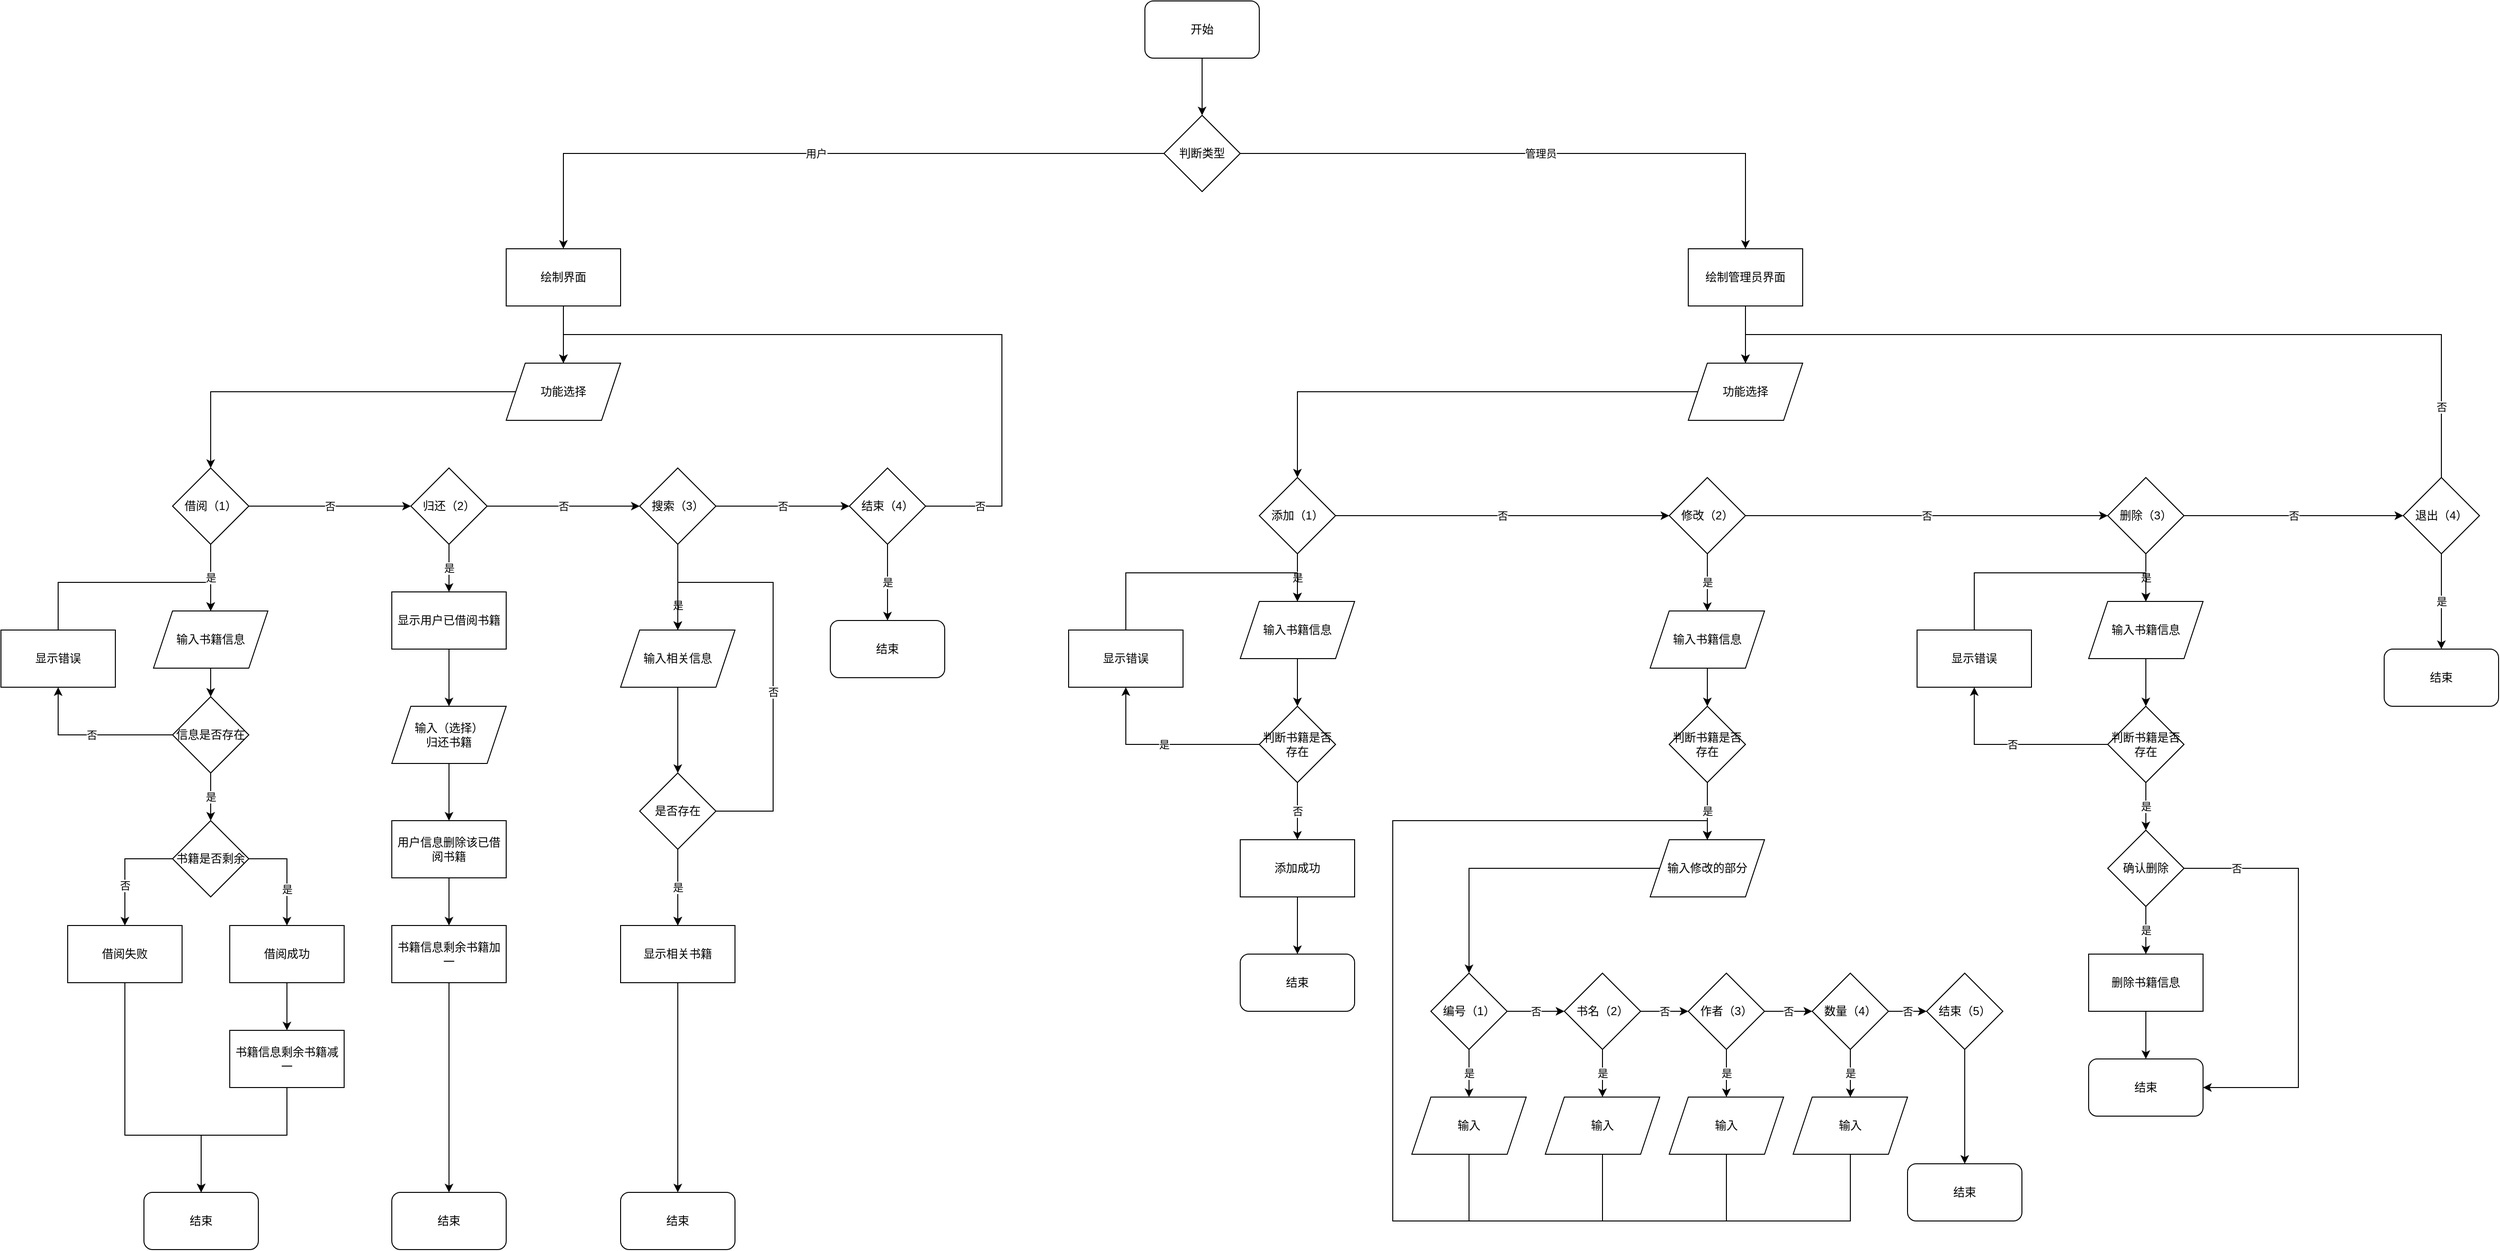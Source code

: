 <mxfile version="21.0.6" type="device"><diagram name="第 1 页" id="HUHjKIrrFAE_fPB4a0HH"><mxGraphModel dx="4841" dy="1838" grid="0" gridSize="10" guides="1" tooltips="1" connect="1" arrows="1" fold="1" page="1" pageScale="1" pageWidth="827" pageHeight="1169" math="0" shadow="0"><root><mxCell id="0"/><mxCell id="1" parent="0"/><mxCell id="po05MdUlDUK1W6Jl3Yrz-3" style="edgeStyle=orthogonalEdgeStyle;rounded=0;orthogonalLoop=1;jettySize=auto;html=1;" edge="1" parent="1" source="po05MdUlDUK1W6Jl3Yrz-1" target="po05MdUlDUK1W6Jl3Yrz-2"><mxGeometry relative="1" as="geometry"/></mxCell><mxCell id="po05MdUlDUK1W6Jl3Yrz-1" value="开始" style="rounded=1;whiteSpace=wrap;html=1;" vertex="1" parent="1"><mxGeometry x="300" y="120" width="120" height="60" as="geometry"/></mxCell><mxCell id="po05MdUlDUK1W6Jl3Yrz-5" value="用户" style="edgeStyle=orthogonalEdgeStyle;rounded=0;orthogonalLoop=1;jettySize=auto;html=1;" edge="1" parent="1" source="po05MdUlDUK1W6Jl3Yrz-2" target="po05MdUlDUK1W6Jl3Yrz-72"><mxGeometry relative="1" as="geometry"><mxPoint x="-126.0" y="392" as="targetPoint"/></mxGeometry></mxCell><mxCell id="po05MdUlDUK1W6Jl3Yrz-14" value="管理员" style="edgeStyle=orthogonalEdgeStyle;rounded=0;orthogonalLoop=1;jettySize=auto;html=1;" edge="1" parent="1" source="po05MdUlDUK1W6Jl3Yrz-2" target="po05MdUlDUK1W6Jl3Yrz-13"><mxGeometry relative="1" as="geometry"><Array as="points"><mxPoint x="930" y="280"/></Array></mxGeometry></mxCell><mxCell id="po05MdUlDUK1W6Jl3Yrz-2" value="判断类型" style="rhombus;whiteSpace=wrap;html=1;" vertex="1" parent="1"><mxGeometry x="320" y="240" width="80" height="80" as="geometry"/></mxCell><mxCell id="po05MdUlDUK1W6Jl3Yrz-107" style="edgeStyle=orthogonalEdgeStyle;rounded=0;orthogonalLoop=1;jettySize=auto;html=1;" edge="1" parent="1" source="po05MdUlDUK1W6Jl3Yrz-13" target="po05MdUlDUK1W6Jl3Yrz-106"><mxGeometry relative="1" as="geometry"/></mxCell><mxCell id="po05MdUlDUK1W6Jl3Yrz-13" value="绘制管理员界面" style="rounded=0;whiteSpace=wrap;html=1;gradientColor=none;glass=0;shadow=0;" vertex="1" parent="1"><mxGeometry x="870" y="380" width="120" height="60" as="geometry"/></mxCell><mxCell id="po05MdUlDUK1W6Jl3Yrz-75" style="edgeStyle=orthogonalEdgeStyle;rounded=0;orthogonalLoop=1;jettySize=auto;html=1;" edge="1" parent="1" source="po05MdUlDUK1W6Jl3Yrz-71" target="po05MdUlDUK1W6Jl3Yrz-74"><mxGeometry relative="1" as="geometry"/></mxCell><mxCell id="po05MdUlDUK1W6Jl3Yrz-71" value="功能选择" style="shape=parallelogram;perimeter=parallelogramPerimeter;whiteSpace=wrap;html=1;fixedSize=1;" vertex="1" parent="1"><mxGeometry x="-370" y="500" width="120" height="60" as="geometry"/></mxCell><mxCell id="po05MdUlDUK1W6Jl3Yrz-73" style="edgeStyle=orthogonalEdgeStyle;rounded=0;orthogonalLoop=1;jettySize=auto;html=1;" edge="1" parent="1" source="po05MdUlDUK1W6Jl3Yrz-72" target="po05MdUlDUK1W6Jl3Yrz-71"><mxGeometry relative="1" as="geometry"/></mxCell><mxCell id="po05MdUlDUK1W6Jl3Yrz-72" value="绘制界面" style="rounded=0;whiteSpace=wrap;html=1;" vertex="1" parent="1"><mxGeometry x="-370" y="380" width="120" height="60" as="geometry"/></mxCell><mxCell id="po05MdUlDUK1W6Jl3Yrz-78" value="否" style="edgeStyle=orthogonalEdgeStyle;rounded=0;orthogonalLoop=1;jettySize=auto;html=1;" edge="1" parent="1" source="po05MdUlDUK1W6Jl3Yrz-74" target="po05MdUlDUK1W6Jl3Yrz-77"><mxGeometry relative="1" as="geometry"/></mxCell><mxCell id="po05MdUlDUK1W6Jl3Yrz-91" value="否" style="edgeStyle=orthogonalEdgeStyle;rounded=0;orthogonalLoop=1;jettySize=auto;html=1;" edge="1" parent="1" source="po05MdUlDUK1W6Jl3Yrz-77" target="po05MdUlDUK1W6Jl3Yrz-90"><mxGeometry relative="1" as="geometry"/></mxCell><mxCell id="po05MdUlDUK1W6Jl3Yrz-102" value="结束" style="rounded=1;whiteSpace=wrap;html=1;" vertex="1" parent="1"><mxGeometry x="400" y="1120" width="120" height="60" as="geometry"/></mxCell><mxCell id="po05MdUlDUK1W6Jl3Yrz-103" value="" style="group" vertex="1" connectable="0" parent="1"><mxGeometry x="-250" y="610" width="220" height="540" as="geometry"/></mxCell><mxCell id="po05MdUlDUK1W6Jl3Yrz-90" value="搜索（3）" style="rhombus;whiteSpace=wrap;html=1;" vertex="1" parent="po05MdUlDUK1W6Jl3Yrz-103"><mxGeometry x="20" width="80" height="80" as="geometry"/></mxCell><mxCell id="po05MdUlDUK1W6Jl3Yrz-92" value="输入相关信息" style="shape=parallelogram;perimeter=parallelogramPerimeter;whiteSpace=wrap;html=1;fixedSize=1;" vertex="1" parent="po05MdUlDUK1W6Jl3Yrz-103"><mxGeometry y="170" width="120" height="60" as="geometry"/></mxCell><mxCell id="po05MdUlDUK1W6Jl3Yrz-93" value="是" style="edgeStyle=orthogonalEdgeStyle;rounded=0;orthogonalLoop=1;jettySize=auto;html=1;" edge="1" parent="po05MdUlDUK1W6Jl3Yrz-103" source="po05MdUlDUK1W6Jl3Yrz-90" target="po05MdUlDUK1W6Jl3Yrz-92"><mxGeometry x="0.409" relative="1" as="geometry"><mxPoint as="offset"/></mxGeometry></mxCell><mxCell id="po05MdUlDUK1W6Jl3Yrz-100" value="否" style="edgeStyle=orthogonalEdgeStyle;rounded=0;orthogonalLoop=1;jettySize=auto;html=1;" edge="1" parent="po05MdUlDUK1W6Jl3Yrz-103" source="po05MdUlDUK1W6Jl3Yrz-94" target="po05MdUlDUK1W6Jl3Yrz-92"><mxGeometry x="-0.178" relative="1" as="geometry"><mxPoint x="60" y="116.632" as="targetPoint"/><Array as="points"><mxPoint x="160" y="360"/><mxPoint x="160" y="120"/><mxPoint x="60" y="120"/></Array><mxPoint as="offset"/></mxGeometry></mxCell><mxCell id="po05MdUlDUK1W6Jl3Yrz-94" value="是否存在" style="rhombus;whiteSpace=wrap;html=1;" vertex="1" parent="po05MdUlDUK1W6Jl3Yrz-103"><mxGeometry x="20" y="320" width="80" height="80" as="geometry"/></mxCell><mxCell id="po05MdUlDUK1W6Jl3Yrz-95" style="edgeStyle=orthogonalEdgeStyle;rounded=0;orthogonalLoop=1;jettySize=auto;html=1;" edge="1" parent="po05MdUlDUK1W6Jl3Yrz-103" source="po05MdUlDUK1W6Jl3Yrz-92" target="po05MdUlDUK1W6Jl3Yrz-94"><mxGeometry relative="1" as="geometry"/></mxCell><mxCell id="po05MdUlDUK1W6Jl3Yrz-97" value="显示相关书籍" style="rounded=0;whiteSpace=wrap;html=1;" vertex="1" parent="po05MdUlDUK1W6Jl3Yrz-103"><mxGeometry y="480" width="120" height="60" as="geometry"/></mxCell><mxCell id="po05MdUlDUK1W6Jl3Yrz-98" style="edgeStyle=orthogonalEdgeStyle;rounded=0;orthogonalLoop=1;jettySize=auto;html=1;" edge="1" parent="po05MdUlDUK1W6Jl3Yrz-103" source="po05MdUlDUK1W6Jl3Yrz-94" target="po05MdUlDUK1W6Jl3Yrz-97"><mxGeometry relative="1" as="geometry"/></mxCell><mxCell id="po05MdUlDUK1W6Jl3Yrz-99" value="是" style="edgeStyle=orthogonalEdgeStyle;rounded=0;orthogonalLoop=1;jettySize=auto;html=1;" edge="1" parent="po05MdUlDUK1W6Jl3Yrz-103" source="po05MdUlDUK1W6Jl3Yrz-94" target="po05MdUlDUK1W6Jl3Yrz-97"><mxGeometry relative="1" as="geometry"/></mxCell><mxCell id="po05MdUlDUK1W6Jl3Yrz-104" value="" style="group" vertex="1" connectable="0" parent="1"><mxGeometry x="-490" y="610" width="120" height="540" as="geometry"/></mxCell><mxCell id="po05MdUlDUK1W6Jl3Yrz-77" value="归还（2）" style="rhombus;whiteSpace=wrap;html=1;" vertex="1" parent="po05MdUlDUK1W6Jl3Yrz-104"><mxGeometry x="20" width="80" height="80" as="geometry"/></mxCell><mxCell id="po05MdUlDUK1W6Jl3Yrz-79" value="显示用户已借阅书籍" style="rounded=0;whiteSpace=wrap;html=1;" vertex="1" parent="po05MdUlDUK1W6Jl3Yrz-104"><mxGeometry y="130" width="120" height="60" as="geometry"/></mxCell><mxCell id="po05MdUlDUK1W6Jl3Yrz-80" value="是" style="edgeStyle=orthogonalEdgeStyle;rounded=0;orthogonalLoop=1;jettySize=auto;html=1;" edge="1" parent="po05MdUlDUK1W6Jl3Yrz-104" source="po05MdUlDUK1W6Jl3Yrz-77" target="po05MdUlDUK1W6Jl3Yrz-79"><mxGeometry relative="1" as="geometry"/></mxCell><mxCell id="po05MdUlDUK1W6Jl3Yrz-81" value="输入（选择）&lt;br&gt;归还书籍" style="shape=parallelogram;perimeter=parallelogramPerimeter;whiteSpace=wrap;html=1;fixedSize=1;" vertex="1" parent="po05MdUlDUK1W6Jl3Yrz-104"><mxGeometry y="250" width="120" height="60" as="geometry"/></mxCell><mxCell id="po05MdUlDUK1W6Jl3Yrz-82" style="edgeStyle=orthogonalEdgeStyle;rounded=0;orthogonalLoop=1;jettySize=auto;html=1;" edge="1" parent="po05MdUlDUK1W6Jl3Yrz-104" source="po05MdUlDUK1W6Jl3Yrz-79" target="po05MdUlDUK1W6Jl3Yrz-81"><mxGeometry relative="1" as="geometry"/></mxCell><mxCell id="po05MdUlDUK1W6Jl3Yrz-83" value="用户信息删除该已借阅书籍" style="rounded=0;whiteSpace=wrap;html=1;" vertex="1" parent="po05MdUlDUK1W6Jl3Yrz-104"><mxGeometry y="370" width="120" height="60" as="geometry"/></mxCell><mxCell id="po05MdUlDUK1W6Jl3Yrz-84" style="edgeStyle=orthogonalEdgeStyle;rounded=0;orthogonalLoop=1;jettySize=auto;html=1;" edge="1" parent="po05MdUlDUK1W6Jl3Yrz-104" source="po05MdUlDUK1W6Jl3Yrz-81" target="po05MdUlDUK1W6Jl3Yrz-83"><mxGeometry relative="1" as="geometry"/></mxCell><mxCell id="po05MdUlDUK1W6Jl3Yrz-85" value="书籍信息剩余书籍加一" style="rounded=0;whiteSpace=wrap;html=1;" vertex="1" parent="po05MdUlDUK1W6Jl3Yrz-104"><mxGeometry y="480" width="120" height="60" as="geometry"/></mxCell><mxCell id="po05MdUlDUK1W6Jl3Yrz-86" style="edgeStyle=orthogonalEdgeStyle;rounded=0;orthogonalLoop=1;jettySize=auto;html=1;" edge="1" parent="po05MdUlDUK1W6Jl3Yrz-104" source="po05MdUlDUK1W6Jl3Yrz-83" target="po05MdUlDUK1W6Jl3Yrz-85"><mxGeometry relative="1" as="geometry"/></mxCell><mxCell id="po05MdUlDUK1W6Jl3Yrz-105" value="" style="group" vertex="1" connectable="0" parent="1"><mxGeometry x="-900" y="610" width="360" height="540" as="geometry"/></mxCell><mxCell id="po05MdUlDUK1W6Jl3Yrz-70" value="" style="group" vertex="1" connectable="0" parent="po05MdUlDUK1W6Jl3Yrz-105"><mxGeometry y="120" width="360" height="420" as="geometry"/></mxCell><mxCell id="po05MdUlDUK1W6Jl3Yrz-43" value="输入书籍信息" style="shape=parallelogram;perimeter=parallelogramPerimeter;whiteSpace=wrap;html=1;fixedSize=1;" vertex="1" parent="po05MdUlDUK1W6Jl3Yrz-70"><mxGeometry x="160" y="30" width="120" height="60" as="geometry"/></mxCell><mxCell id="po05MdUlDUK1W6Jl3Yrz-45" value="信息是否存在" style="rhombus;whiteSpace=wrap;html=1;" vertex="1" parent="po05MdUlDUK1W6Jl3Yrz-70"><mxGeometry x="180" y="120" width="80" height="80" as="geometry"/></mxCell><mxCell id="po05MdUlDUK1W6Jl3Yrz-46" style="edgeStyle=orthogonalEdgeStyle;rounded=0;orthogonalLoop=1;jettySize=auto;html=1;" edge="1" parent="po05MdUlDUK1W6Jl3Yrz-70" source="po05MdUlDUK1W6Jl3Yrz-43" target="po05MdUlDUK1W6Jl3Yrz-45"><mxGeometry relative="1" as="geometry"/></mxCell><mxCell id="po05MdUlDUK1W6Jl3Yrz-51" style="edgeStyle=orthogonalEdgeStyle;rounded=0;orthogonalLoop=1;jettySize=auto;html=1;" edge="1" parent="po05MdUlDUK1W6Jl3Yrz-70" source="po05MdUlDUK1W6Jl3Yrz-49" target="po05MdUlDUK1W6Jl3Yrz-43"><mxGeometry relative="1" as="geometry"><mxPoint x="220" y="-11" as="targetPoint"/><Array as="points"><mxPoint x="60"/><mxPoint x="220"/></Array></mxGeometry></mxCell><mxCell id="po05MdUlDUK1W6Jl3Yrz-49" value="显示错误" style="rounded=0;whiteSpace=wrap;html=1;" vertex="1" parent="po05MdUlDUK1W6Jl3Yrz-70"><mxGeometry y="50" width="120" height="60" as="geometry"/></mxCell><mxCell id="po05MdUlDUK1W6Jl3Yrz-69" value="否" style="edgeStyle=orthogonalEdgeStyle;rounded=0;orthogonalLoop=1;jettySize=auto;html=1;" edge="1" parent="po05MdUlDUK1W6Jl3Yrz-70" source="po05MdUlDUK1W6Jl3Yrz-45" target="po05MdUlDUK1W6Jl3Yrz-49"><mxGeometry relative="1" as="geometry"/></mxCell><mxCell id="po05MdUlDUK1W6Jl3Yrz-52" value="书籍是否剩余" style="rhombus;whiteSpace=wrap;html=1;" vertex="1" parent="po05MdUlDUK1W6Jl3Yrz-70"><mxGeometry x="180" y="250" width="80" height="80" as="geometry"/></mxCell><mxCell id="po05MdUlDUK1W6Jl3Yrz-67" value="是" style="edgeStyle=orthogonalEdgeStyle;rounded=0;orthogonalLoop=1;jettySize=auto;html=1;" edge="1" parent="po05MdUlDUK1W6Jl3Yrz-70" source="po05MdUlDUK1W6Jl3Yrz-45" target="po05MdUlDUK1W6Jl3Yrz-52"><mxGeometry relative="1" as="geometry"/></mxCell><mxCell id="po05MdUlDUK1W6Jl3Yrz-55" value="借阅成功" style="rounded=0;whiteSpace=wrap;html=1;" vertex="1" parent="po05MdUlDUK1W6Jl3Yrz-70"><mxGeometry x="240" y="360" width="120" height="60" as="geometry"/></mxCell><mxCell id="po05MdUlDUK1W6Jl3Yrz-54" value="是" style="edgeStyle=orthogonalEdgeStyle;rounded=0;orthogonalLoop=1;jettySize=auto;html=1;" edge="1" parent="po05MdUlDUK1W6Jl3Yrz-70" source="po05MdUlDUK1W6Jl3Yrz-52" target="po05MdUlDUK1W6Jl3Yrz-55"><mxGeometry x="0.304" relative="1" as="geometry"><mxPoint x="210" y="401" as="targetPoint"/><Array as="points"><mxPoint x="300" y="290"/></Array><mxPoint as="offset"/></mxGeometry></mxCell><mxCell id="po05MdUlDUK1W6Jl3Yrz-59" value="借阅失败" style="rounded=0;whiteSpace=wrap;html=1;" vertex="1" parent="po05MdUlDUK1W6Jl3Yrz-70"><mxGeometry x="70" y="360" width="120" height="60" as="geometry"/></mxCell><mxCell id="po05MdUlDUK1W6Jl3Yrz-58" value="否" style="edgeStyle=orthogonalEdgeStyle;rounded=0;orthogonalLoop=1;jettySize=auto;html=1;" edge="1" parent="po05MdUlDUK1W6Jl3Yrz-70" source="po05MdUlDUK1W6Jl3Yrz-52" target="po05MdUlDUK1W6Jl3Yrz-59"><mxGeometry x="0.304" relative="1" as="geometry"><mxPoint x="90" y="401" as="targetPoint"/><Array as="points"><mxPoint x="130" y="290"/></Array><mxPoint as="offset"/></mxGeometry></mxCell><mxCell id="po05MdUlDUK1W6Jl3Yrz-76" value="是" style="edgeStyle=orthogonalEdgeStyle;rounded=0;orthogonalLoop=1;jettySize=auto;html=1;" edge="1" parent="po05MdUlDUK1W6Jl3Yrz-105" source="po05MdUlDUK1W6Jl3Yrz-74" target="po05MdUlDUK1W6Jl3Yrz-43"><mxGeometry relative="1" as="geometry"/></mxCell><mxCell id="po05MdUlDUK1W6Jl3Yrz-74" value="借阅（1）" style="rhombus;whiteSpace=wrap;html=1;" vertex="1" parent="po05MdUlDUK1W6Jl3Yrz-105"><mxGeometry x="180" width="80" height="80" as="geometry"/></mxCell><mxCell id="po05MdUlDUK1W6Jl3Yrz-109" style="edgeStyle=orthogonalEdgeStyle;rounded=0;orthogonalLoop=1;jettySize=auto;html=1;" edge="1" parent="1" source="po05MdUlDUK1W6Jl3Yrz-106" target="po05MdUlDUK1W6Jl3Yrz-108"><mxGeometry relative="1" as="geometry"/></mxCell><mxCell id="po05MdUlDUK1W6Jl3Yrz-106" value="功能选择" style="shape=parallelogram;perimeter=parallelogramPerimeter;whiteSpace=wrap;html=1;fixedSize=1;" vertex="1" parent="1"><mxGeometry x="870" y="500" width="120" height="60" as="geometry"/></mxCell><mxCell id="po05MdUlDUK1W6Jl3Yrz-111" value="是" style="edgeStyle=orthogonalEdgeStyle;rounded=0;orthogonalLoop=1;jettySize=auto;html=1;" edge="1" parent="1" source="po05MdUlDUK1W6Jl3Yrz-108" target="po05MdUlDUK1W6Jl3Yrz-110"><mxGeometry relative="1" as="geometry"/></mxCell><mxCell id="po05MdUlDUK1W6Jl3Yrz-125" value="否" style="edgeStyle=orthogonalEdgeStyle;rounded=0;orthogonalLoop=1;jettySize=auto;html=1;" edge="1" parent="1" source="po05MdUlDUK1W6Jl3Yrz-108" target="po05MdUlDUK1W6Jl3Yrz-121"><mxGeometry relative="1" as="geometry"/></mxCell><mxCell id="po05MdUlDUK1W6Jl3Yrz-108" value="添加（1）" style="rhombus;whiteSpace=wrap;html=1;" vertex="1" parent="1"><mxGeometry x="420" y="620" width="80" height="80" as="geometry"/></mxCell><mxCell id="po05MdUlDUK1W6Jl3Yrz-113" style="edgeStyle=orthogonalEdgeStyle;rounded=0;orthogonalLoop=1;jettySize=auto;html=1;" edge="1" parent="1" source="po05MdUlDUK1W6Jl3Yrz-110" target="po05MdUlDUK1W6Jl3Yrz-112"><mxGeometry relative="1" as="geometry"/></mxCell><mxCell id="po05MdUlDUK1W6Jl3Yrz-110" value="输入书籍信息" style="shape=parallelogram;perimeter=parallelogramPerimeter;whiteSpace=wrap;html=1;fixedSize=1;" vertex="1" parent="1"><mxGeometry x="400" y="750" width="120" height="60" as="geometry"/></mxCell><mxCell id="po05MdUlDUK1W6Jl3Yrz-115" value="是" style="edgeStyle=orthogonalEdgeStyle;rounded=0;orthogonalLoop=1;jettySize=auto;html=1;" edge="1" parent="1" source="po05MdUlDUK1W6Jl3Yrz-112" target="po05MdUlDUK1W6Jl3Yrz-114"><mxGeometry relative="1" as="geometry"/></mxCell><mxCell id="po05MdUlDUK1W6Jl3Yrz-120" value="否" style="edgeStyle=orthogonalEdgeStyle;rounded=0;orthogonalLoop=1;jettySize=auto;html=1;" edge="1" parent="1" source="po05MdUlDUK1W6Jl3Yrz-112" target="po05MdUlDUK1W6Jl3Yrz-119"><mxGeometry relative="1" as="geometry"/></mxCell><mxCell id="po05MdUlDUK1W6Jl3Yrz-112" value="判断书籍是否存在" style="rhombus;whiteSpace=wrap;html=1;" vertex="1" parent="1"><mxGeometry x="420" y="860" width="80" height="80" as="geometry"/></mxCell><mxCell id="po05MdUlDUK1W6Jl3Yrz-117" style="edgeStyle=orthogonalEdgeStyle;rounded=0;orthogonalLoop=1;jettySize=auto;html=1;" edge="1" parent="1" source="po05MdUlDUK1W6Jl3Yrz-114" target="po05MdUlDUK1W6Jl3Yrz-110"><mxGeometry relative="1" as="geometry"><mxPoint x="461" y="712" as="targetPoint"/><Array as="points"><mxPoint x="280" y="720"/><mxPoint x="460" y="720"/></Array></mxGeometry></mxCell><mxCell id="po05MdUlDUK1W6Jl3Yrz-114" value="显示错误" style="whiteSpace=wrap;html=1;" vertex="1" parent="1"><mxGeometry x="220" y="780" width="120" height="60" as="geometry"/></mxCell><mxCell id="po05MdUlDUK1W6Jl3Yrz-167" style="edgeStyle=orthogonalEdgeStyle;rounded=0;orthogonalLoop=1;jettySize=auto;html=1;" edge="1" parent="1" source="po05MdUlDUK1W6Jl3Yrz-119" target="po05MdUlDUK1W6Jl3Yrz-102"><mxGeometry relative="1" as="geometry"/></mxCell><mxCell id="po05MdUlDUK1W6Jl3Yrz-119" value="添加成功" style="rounded=0;whiteSpace=wrap;html=1;" vertex="1" parent="1"><mxGeometry x="400" y="1000" width="120" height="60" as="geometry"/></mxCell><mxCell id="po05MdUlDUK1W6Jl3Yrz-124" value="是" style="edgeStyle=orthogonalEdgeStyle;rounded=0;orthogonalLoop=1;jettySize=auto;html=1;" edge="1" parent="1" source="po05MdUlDUK1W6Jl3Yrz-121" target="po05MdUlDUK1W6Jl3Yrz-123"><mxGeometry relative="1" as="geometry"/></mxCell><mxCell id="po05MdUlDUK1W6Jl3Yrz-187" value="否" style="edgeStyle=orthogonalEdgeStyle;rounded=0;orthogonalLoop=1;jettySize=auto;html=1;" edge="1" parent="1" source="po05MdUlDUK1W6Jl3Yrz-121" target="po05MdUlDUK1W6Jl3Yrz-172"><mxGeometry relative="1" as="geometry"/></mxCell><mxCell id="po05MdUlDUK1W6Jl3Yrz-121" value="修改（2）" style="rhombus;whiteSpace=wrap;html=1;" vertex="1" parent="1"><mxGeometry x="850" y="620" width="80" height="80" as="geometry"/></mxCell><mxCell id="po05MdUlDUK1W6Jl3Yrz-127" style="edgeStyle=orthogonalEdgeStyle;rounded=0;orthogonalLoop=1;jettySize=auto;html=1;" edge="1" parent="1" source="po05MdUlDUK1W6Jl3Yrz-123" target="po05MdUlDUK1W6Jl3Yrz-126"><mxGeometry relative="1" as="geometry"/></mxCell><mxCell id="po05MdUlDUK1W6Jl3Yrz-123" value="输入书籍信息" style="shape=parallelogram;perimeter=parallelogramPerimeter;whiteSpace=wrap;html=1;fixedSize=1;" vertex="1" parent="1"><mxGeometry x="830" y="760" width="120" height="60" as="geometry"/></mxCell><mxCell id="po05MdUlDUK1W6Jl3Yrz-128" value="是" style="edgeStyle=orthogonalEdgeStyle;rounded=0;orthogonalLoop=1;jettySize=auto;html=1;" edge="1" parent="1" source="po05MdUlDUK1W6Jl3Yrz-126" target="po05MdUlDUK1W6Jl3Yrz-129"><mxGeometry relative="1" as="geometry"><mxPoint x="894" y="1008.714" as="targetPoint"/></mxGeometry></mxCell><mxCell id="po05MdUlDUK1W6Jl3Yrz-126" value="判断书籍是否存在" style="rhombus;whiteSpace=wrap;html=1;" vertex="1" parent="1"><mxGeometry x="850" y="860" width="80" height="80" as="geometry"/></mxCell><mxCell id="po05MdUlDUK1W6Jl3Yrz-134" style="edgeStyle=orthogonalEdgeStyle;rounded=0;orthogonalLoop=1;jettySize=auto;html=1;" edge="1" parent="1" source="po05MdUlDUK1W6Jl3Yrz-129" target="po05MdUlDUK1W6Jl3Yrz-130"><mxGeometry relative="1" as="geometry"/></mxCell><mxCell id="po05MdUlDUK1W6Jl3Yrz-129" value="输入修改的部分" style="shape=parallelogram;perimeter=parallelogramPerimeter;whiteSpace=wrap;html=1;fixedSize=1;" vertex="1" parent="1"><mxGeometry x="830" y="1000" width="120" height="60" as="geometry"/></mxCell><mxCell id="po05MdUlDUK1W6Jl3Yrz-135" value="否" style="edgeStyle=orthogonalEdgeStyle;rounded=0;orthogonalLoop=1;jettySize=auto;html=1;" edge="1" parent="1" source="po05MdUlDUK1W6Jl3Yrz-130" target="po05MdUlDUK1W6Jl3Yrz-131"><mxGeometry relative="1" as="geometry"/></mxCell><mxCell id="po05MdUlDUK1W6Jl3Yrz-140" value="是" style="edgeStyle=orthogonalEdgeStyle;rounded=0;orthogonalLoop=1;jettySize=auto;html=1;" edge="1" parent="1" source="po05MdUlDUK1W6Jl3Yrz-130" target="po05MdUlDUK1W6Jl3Yrz-139"><mxGeometry relative="1" as="geometry"><Array as="points"><mxPoint x="640" y="1240"/><mxPoint x="640" y="1240"/></Array></mxGeometry></mxCell><mxCell id="po05MdUlDUK1W6Jl3Yrz-130" value="编号（1）" style="rhombus;whiteSpace=wrap;html=1;" vertex="1" parent="1"><mxGeometry x="600" y="1140" width="80" height="80" as="geometry"/></mxCell><mxCell id="po05MdUlDUK1W6Jl3Yrz-136" value="否" style="edgeStyle=orthogonalEdgeStyle;rounded=0;orthogonalLoop=1;jettySize=auto;html=1;" edge="1" parent="1" source="po05MdUlDUK1W6Jl3Yrz-131" target="po05MdUlDUK1W6Jl3Yrz-132"><mxGeometry relative="1" as="geometry"/></mxCell><mxCell id="po05MdUlDUK1W6Jl3Yrz-142" value="是" style="edgeStyle=orthogonalEdgeStyle;rounded=0;orthogonalLoop=1;jettySize=auto;html=1;" edge="1" parent="1" source="po05MdUlDUK1W6Jl3Yrz-131" target="po05MdUlDUK1W6Jl3Yrz-141"><mxGeometry relative="1" as="geometry"/></mxCell><mxCell id="po05MdUlDUK1W6Jl3Yrz-131" value="书名（2）" style="rhombus;whiteSpace=wrap;html=1;" vertex="1" parent="1"><mxGeometry x="740" y="1140" width="80" height="80" as="geometry"/></mxCell><mxCell id="po05MdUlDUK1W6Jl3Yrz-138" value="否" style="edgeStyle=orthogonalEdgeStyle;rounded=0;orthogonalLoop=1;jettySize=auto;html=1;" edge="1" parent="1" source="po05MdUlDUK1W6Jl3Yrz-132" target="po05MdUlDUK1W6Jl3Yrz-137"><mxGeometry relative="1" as="geometry"/></mxCell><mxCell id="po05MdUlDUK1W6Jl3Yrz-144" value="是" style="edgeStyle=orthogonalEdgeStyle;rounded=0;orthogonalLoop=1;jettySize=auto;html=1;" edge="1" parent="1" source="po05MdUlDUK1W6Jl3Yrz-132" target="po05MdUlDUK1W6Jl3Yrz-143"><mxGeometry relative="1" as="geometry"/></mxCell><mxCell id="po05MdUlDUK1W6Jl3Yrz-132" value="作者（3）" style="rhombus;whiteSpace=wrap;html=1;" vertex="1" parent="1"><mxGeometry x="870" y="1140" width="80" height="80" as="geometry"/></mxCell><mxCell id="po05MdUlDUK1W6Jl3Yrz-146" value="是" style="edgeStyle=orthogonalEdgeStyle;rounded=0;orthogonalLoop=1;jettySize=auto;html=1;" edge="1" parent="1" source="po05MdUlDUK1W6Jl3Yrz-137" target="po05MdUlDUK1W6Jl3Yrz-145"><mxGeometry relative="1" as="geometry"/></mxCell><mxCell id="po05MdUlDUK1W6Jl3Yrz-151" value="否" style="edgeStyle=orthogonalEdgeStyle;rounded=0;orthogonalLoop=1;jettySize=auto;html=1;" edge="1" parent="1" source="po05MdUlDUK1W6Jl3Yrz-137" target="po05MdUlDUK1W6Jl3Yrz-150"><mxGeometry relative="1" as="geometry"/></mxCell><mxCell id="po05MdUlDUK1W6Jl3Yrz-137" value="数量（4）" style="rhombus;whiteSpace=wrap;html=1;" vertex="1" parent="1"><mxGeometry x="1000" y="1140" width="80" height="80" as="geometry"/></mxCell><mxCell id="po05MdUlDUK1W6Jl3Yrz-154" style="edgeStyle=orthogonalEdgeStyle;rounded=0;orthogonalLoop=1;jettySize=auto;html=1;" edge="1" parent="1" source="po05MdUlDUK1W6Jl3Yrz-139" target="po05MdUlDUK1W6Jl3Yrz-129"><mxGeometry relative="1" as="geometry"><Array as="points"><mxPoint x="640" y="1400"/><mxPoint x="560" y="1400"/><mxPoint x="560" y="980"/><mxPoint x="890" y="980"/></Array></mxGeometry></mxCell><mxCell id="po05MdUlDUK1W6Jl3Yrz-139" value="输入" style="shape=parallelogram;perimeter=parallelogramPerimeter;whiteSpace=wrap;html=1;fixedSize=1;" vertex="1" parent="1"><mxGeometry x="580" y="1270" width="120" height="60" as="geometry"/></mxCell><mxCell id="po05MdUlDUK1W6Jl3Yrz-155" style="edgeStyle=orthogonalEdgeStyle;rounded=0;orthogonalLoop=1;jettySize=auto;html=1;" edge="1" parent="1" source="po05MdUlDUK1W6Jl3Yrz-141" target="po05MdUlDUK1W6Jl3Yrz-129"><mxGeometry relative="1" as="geometry"><Array as="points"><mxPoint x="780" y="1400"/><mxPoint x="560" y="1400"/><mxPoint x="560" y="980"/><mxPoint x="890" y="980"/></Array></mxGeometry></mxCell><mxCell id="po05MdUlDUK1W6Jl3Yrz-141" value="输入" style="shape=parallelogram;perimeter=parallelogramPerimeter;whiteSpace=wrap;html=1;fixedSize=1;" vertex="1" parent="1"><mxGeometry x="720" y="1270" width="120" height="60" as="geometry"/></mxCell><mxCell id="po05MdUlDUK1W6Jl3Yrz-156" style="edgeStyle=orthogonalEdgeStyle;rounded=0;orthogonalLoop=1;jettySize=auto;html=1;" edge="1" parent="1" source="po05MdUlDUK1W6Jl3Yrz-143" target="po05MdUlDUK1W6Jl3Yrz-129"><mxGeometry relative="1" as="geometry"><Array as="points"><mxPoint x="910" y="1400"/><mxPoint x="560" y="1400"/><mxPoint x="560" y="980"/><mxPoint x="890" y="980"/></Array></mxGeometry></mxCell><mxCell id="po05MdUlDUK1W6Jl3Yrz-143" value="输入" style="shape=parallelogram;perimeter=parallelogramPerimeter;whiteSpace=wrap;html=1;fixedSize=1;" vertex="1" parent="1"><mxGeometry x="850" y="1270" width="120" height="60" as="geometry"/></mxCell><mxCell id="po05MdUlDUK1W6Jl3Yrz-157" style="edgeStyle=orthogonalEdgeStyle;rounded=0;orthogonalLoop=1;jettySize=auto;html=1;" edge="1" parent="1" source="po05MdUlDUK1W6Jl3Yrz-145" target="po05MdUlDUK1W6Jl3Yrz-129"><mxGeometry relative="1" as="geometry"><Array as="points"><mxPoint x="1040" y="1400"/><mxPoint x="560" y="1400"/><mxPoint x="560" y="980"/><mxPoint x="890" y="980"/></Array></mxGeometry></mxCell><mxCell id="po05MdUlDUK1W6Jl3Yrz-145" value="输入" style="shape=parallelogram;perimeter=parallelogramPerimeter;whiteSpace=wrap;html=1;fixedSize=1;" vertex="1" parent="1"><mxGeometry x="980" y="1270" width="120" height="60" as="geometry"/></mxCell><mxCell id="po05MdUlDUK1W6Jl3Yrz-162" style="edgeStyle=orthogonalEdgeStyle;rounded=0;orthogonalLoop=1;jettySize=auto;html=1;" edge="1" parent="1" source="po05MdUlDUK1W6Jl3Yrz-148" target="po05MdUlDUK1W6Jl3Yrz-160"><mxGeometry relative="1" as="geometry"><Array as="points"><mxPoint x="-600" y="1310"/><mxPoint x="-690" y="1310"/></Array></mxGeometry></mxCell><mxCell id="po05MdUlDUK1W6Jl3Yrz-148" value="书籍信息剩余书籍减一" style="rounded=0;whiteSpace=wrap;html=1;" vertex="1" parent="1"><mxGeometry x="-660" y="1200" width="120" height="60" as="geometry"/></mxCell><mxCell id="po05MdUlDUK1W6Jl3Yrz-149" style="edgeStyle=orthogonalEdgeStyle;rounded=0;orthogonalLoop=1;jettySize=auto;html=1;" edge="1" parent="1" source="po05MdUlDUK1W6Jl3Yrz-55" target="po05MdUlDUK1W6Jl3Yrz-148"><mxGeometry relative="1" as="geometry"/></mxCell><mxCell id="po05MdUlDUK1W6Jl3Yrz-169" style="edgeStyle=orthogonalEdgeStyle;rounded=0;orthogonalLoop=1;jettySize=auto;html=1;" edge="1" parent="1" source="po05MdUlDUK1W6Jl3Yrz-150" target="po05MdUlDUK1W6Jl3Yrz-168"><mxGeometry relative="1" as="geometry"/></mxCell><mxCell id="po05MdUlDUK1W6Jl3Yrz-150" value="结束（5）" style="rhombus;whiteSpace=wrap;html=1;" vertex="1" parent="1"><mxGeometry x="1120" y="1140" width="80" height="80" as="geometry"/></mxCell><mxCell id="po05MdUlDUK1W6Jl3Yrz-160" value="结束" style="rounded=1;whiteSpace=wrap;html=1;" vertex="1" parent="1"><mxGeometry x="-750" y="1370" width="120" height="60" as="geometry"/></mxCell><mxCell id="po05MdUlDUK1W6Jl3Yrz-161" style="edgeStyle=orthogonalEdgeStyle;rounded=0;orthogonalLoop=1;jettySize=auto;html=1;" edge="1" parent="1" source="po05MdUlDUK1W6Jl3Yrz-59" target="po05MdUlDUK1W6Jl3Yrz-160"><mxGeometry relative="1" as="geometry"><Array as="points"><mxPoint x="-770" y="1310"/><mxPoint x="-690" y="1310"/></Array></mxGeometry></mxCell><mxCell id="po05MdUlDUK1W6Jl3Yrz-163" value="结束" style="rounded=1;whiteSpace=wrap;html=1;" vertex="1" parent="1"><mxGeometry x="-490" y="1370" width="120" height="60" as="geometry"/></mxCell><mxCell id="po05MdUlDUK1W6Jl3Yrz-164" style="edgeStyle=orthogonalEdgeStyle;rounded=0;orthogonalLoop=1;jettySize=auto;html=1;" edge="1" parent="1" source="po05MdUlDUK1W6Jl3Yrz-85" target="po05MdUlDUK1W6Jl3Yrz-163"><mxGeometry relative="1" as="geometry"/></mxCell><mxCell id="po05MdUlDUK1W6Jl3Yrz-165" value="结束" style="rounded=1;whiteSpace=wrap;html=1;" vertex="1" parent="1"><mxGeometry x="-250" y="1370" width="120" height="60" as="geometry"/></mxCell><mxCell id="po05MdUlDUK1W6Jl3Yrz-166" style="edgeStyle=orthogonalEdgeStyle;rounded=0;orthogonalLoop=1;jettySize=auto;html=1;" edge="1" parent="1" source="po05MdUlDUK1W6Jl3Yrz-97" target="po05MdUlDUK1W6Jl3Yrz-165"><mxGeometry relative="1" as="geometry"/></mxCell><mxCell id="po05MdUlDUK1W6Jl3Yrz-168" value="结束" style="rounded=1;whiteSpace=wrap;html=1;" vertex="1" parent="1"><mxGeometry x="1100" y="1340" width="120" height="60" as="geometry"/></mxCell><mxCell id="po05MdUlDUK1W6Jl3Yrz-170" value="结束" style="rounded=1;whiteSpace=wrap;html=1;" vertex="1" parent="1"><mxGeometry x="1290" y="1230" width="120" height="60" as="geometry"/></mxCell><mxCell id="po05MdUlDUK1W6Jl3Yrz-171" value="是" style="edgeStyle=orthogonalEdgeStyle;rounded=0;orthogonalLoop=1;jettySize=auto;html=1;" edge="1" parent="1" source="po05MdUlDUK1W6Jl3Yrz-172" target="po05MdUlDUK1W6Jl3Yrz-174"><mxGeometry relative="1" as="geometry"/></mxCell><mxCell id="po05MdUlDUK1W6Jl3Yrz-200" value="否" style="edgeStyle=orthogonalEdgeStyle;rounded=0;orthogonalLoop=1;jettySize=auto;html=1;" edge="1" parent="1" source="po05MdUlDUK1W6Jl3Yrz-172" target="po05MdUlDUK1W6Jl3Yrz-197"><mxGeometry relative="1" as="geometry"/></mxCell><mxCell id="po05MdUlDUK1W6Jl3Yrz-172" value="删除（3）" style="rhombus;whiteSpace=wrap;html=1;" vertex="1" parent="1"><mxGeometry x="1310" y="620" width="80" height="80" as="geometry"/></mxCell><mxCell id="po05MdUlDUK1W6Jl3Yrz-173" style="edgeStyle=orthogonalEdgeStyle;rounded=0;orthogonalLoop=1;jettySize=auto;html=1;" edge="1" parent="1" source="po05MdUlDUK1W6Jl3Yrz-174" target="po05MdUlDUK1W6Jl3Yrz-177"><mxGeometry relative="1" as="geometry"/></mxCell><mxCell id="po05MdUlDUK1W6Jl3Yrz-174" value="输入书籍信息" style="shape=parallelogram;perimeter=parallelogramPerimeter;whiteSpace=wrap;html=1;fixedSize=1;" vertex="1" parent="1"><mxGeometry x="1290" y="750" width="120" height="60" as="geometry"/></mxCell><mxCell id="po05MdUlDUK1W6Jl3Yrz-175" value="否" style="edgeStyle=orthogonalEdgeStyle;rounded=0;orthogonalLoop=1;jettySize=auto;html=1;" edge="1" parent="1" source="po05MdUlDUK1W6Jl3Yrz-177" target="po05MdUlDUK1W6Jl3Yrz-179"><mxGeometry relative="1" as="geometry"/></mxCell><mxCell id="po05MdUlDUK1W6Jl3Yrz-176" value="是" style="edgeStyle=orthogonalEdgeStyle;rounded=0;orthogonalLoop=1;jettySize=auto;html=1;" edge="1" parent="1" source="po05MdUlDUK1W6Jl3Yrz-177" target="po05MdUlDUK1W6Jl3Yrz-182"><mxGeometry relative="1" as="geometry"><mxPoint x="1351" y="1000" as="targetPoint"/><Array as="points"><mxPoint x="1350" y="1000"/><mxPoint x="1360" y="1000"/></Array></mxGeometry></mxCell><mxCell id="po05MdUlDUK1W6Jl3Yrz-177" value="判断书籍是否存在" style="rhombus;whiteSpace=wrap;html=1;" vertex="1" parent="1"><mxGeometry x="1310" y="860" width="80" height="80" as="geometry"/></mxCell><mxCell id="po05MdUlDUK1W6Jl3Yrz-178" style="edgeStyle=orthogonalEdgeStyle;rounded=0;orthogonalLoop=1;jettySize=auto;html=1;" edge="1" parent="1" source="po05MdUlDUK1W6Jl3Yrz-179" target="po05MdUlDUK1W6Jl3Yrz-174"><mxGeometry relative="1" as="geometry"><mxPoint x="1352" y="712" as="targetPoint"/><Array as="points"><mxPoint x="1170" y="720"/><mxPoint x="1350" y="720"/></Array></mxGeometry></mxCell><mxCell id="po05MdUlDUK1W6Jl3Yrz-179" value="显示错误" style="whiteSpace=wrap;html=1;" vertex="1" parent="1"><mxGeometry x="1110" y="780" width="120" height="60" as="geometry"/></mxCell><mxCell id="po05MdUlDUK1W6Jl3Yrz-184" value="是" style="edgeStyle=orthogonalEdgeStyle;rounded=0;orthogonalLoop=1;jettySize=auto;html=1;" edge="1" parent="1" source="po05MdUlDUK1W6Jl3Yrz-182" target="po05MdUlDUK1W6Jl3Yrz-183"><mxGeometry relative="1" as="geometry"/></mxCell><mxCell id="po05MdUlDUK1W6Jl3Yrz-186" value="否" style="edgeStyle=orthogonalEdgeStyle;rounded=0;orthogonalLoop=1;jettySize=auto;html=1;" edge="1" parent="1" source="po05MdUlDUK1W6Jl3Yrz-182" target="po05MdUlDUK1W6Jl3Yrz-170"><mxGeometry x="-0.755" relative="1" as="geometry"><Array as="points"><mxPoint x="1510" y="1030"/><mxPoint x="1510" y="1260"/></Array><mxPoint as="offset"/></mxGeometry></mxCell><mxCell id="po05MdUlDUK1W6Jl3Yrz-182" value="确认删除" style="rhombus;whiteSpace=wrap;html=1;" vertex="1" parent="1"><mxGeometry x="1310" y="990" width="80" height="80" as="geometry"/></mxCell><mxCell id="po05MdUlDUK1W6Jl3Yrz-185" style="edgeStyle=orthogonalEdgeStyle;rounded=0;orthogonalLoop=1;jettySize=auto;html=1;" edge="1" parent="1" source="po05MdUlDUK1W6Jl3Yrz-183" target="po05MdUlDUK1W6Jl3Yrz-170"><mxGeometry relative="1" as="geometry"/></mxCell><mxCell id="po05MdUlDUK1W6Jl3Yrz-183" value="删除书籍信息" style="rounded=0;whiteSpace=wrap;html=1;" vertex="1" parent="1"><mxGeometry x="1290" y="1120" width="120" height="60" as="geometry"/></mxCell><mxCell id="po05MdUlDUK1W6Jl3Yrz-194" value="是" style="edgeStyle=orthogonalEdgeStyle;rounded=0;orthogonalLoop=1;jettySize=auto;html=1;" edge="1" parent="1" source="po05MdUlDUK1W6Jl3Yrz-190" target="po05MdUlDUK1W6Jl3Yrz-193"><mxGeometry relative="1" as="geometry"/></mxCell><mxCell id="po05MdUlDUK1W6Jl3Yrz-196" value="否" style="edgeStyle=orthogonalEdgeStyle;rounded=0;orthogonalLoop=1;jettySize=auto;html=1;" edge="1" parent="1" source="po05MdUlDUK1W6Jl3Yrz-190" target="po05MdUlDUK1W6Jl3Yrz-71"><mxGeometry x="-0.849" relative="1" as="geometry"><Array as="points"><mxPoint x="150" y="470"/><mxPoint x="-310" y="470"/></Array><mxPoint as="offset"/></mxGeometry></mxCell><mxCell id="po05MdUlDUK1W6Jl3Yrz-190" value="结束（4）" style="rhombus;whiteSpace=wrap;html=1;" vertex="1" parent="1"><mxGeometry x="-10" y="610" width="80" height="80" as="geometry"/></mxCell><mxCell id="po05MdUlDUK1W6Jl3Yrz-191" value="否" style="edgeStyle=orthogonalEdgeStyle;rounded=0;orthogonalLoop=1;jettySize=auto;html=1;" edge="1" parent="1" source="po05MdUlDUK1W6Jl3Yrz-90" target="po05MdUlDUK1W6Jl3Yrz-190"><mxGeometry relative="1" as="geometry"/></mxCell><mxCell id="po05MdUlDUK1W6Jl3Yrz-193" value="结束" style="rounded=1;whiteSpace=wrap;html=1;" vertex="1" parent="1"><mxGeometry x="-30" y="770" width="120" height="60" as="geometry"/></mxCell><mxCell id="po05MdUlDUK1W6Jl3Yrz-199" value="否" style="edgeStyle=orthogonalEdgeStyle;rounded=0;orthogonalLoop=1;jettySize=auto;html=1;" edge="1" parent="1" source="po05MdUlDUK1W6Jl3Yrz-197" target="po05MdUlDUK1W6Jl3Yrz-106"><mxGeometry x="-0.836" relative="1" as="geometry"><Array as="points"><mxPoint x="1660" y="470"/><mxPoint x="930" y="470"/></Array><mxPoint as="offset"/></mxGeometry></mxCell><mxCell id="po05MdUlDUK1W6Jl3Yrz-202" value="是" style="edgeStyle=orthogonalEdgeStyle;rounded=0;orthogonalLoop=1;jettySize=auto;html=1;" edge="1" parent="1" source="po05MdUlDUK1W6Jl3Yrz-197" target="po05MdUlDUK1W6Jl3Yrz-201"><mxGeometry relative="1" as="geometry"/></mxCell><mxCell id="po05MdUlDUK1W6Jl3Yrz-197" value="退出（4）" style="rhombus;whiteSpace=wrap;html=1;" vertex="1" parent="1"><mxGeometry x="1620" y="620" width="80" height="80" as="geometry"/></mxCell><mxCell id="po05MdUlDUK1W6Jl3Yrz-201" value="结束" style="rounded=1;whiteSpace=wrap;html=1;" vertex="1" parent="1"><mxGeometry x="1600" y="800" width="120" height="60" as="geometry"/></mxCell></root></mxGraphModel></diagram></mxfile>